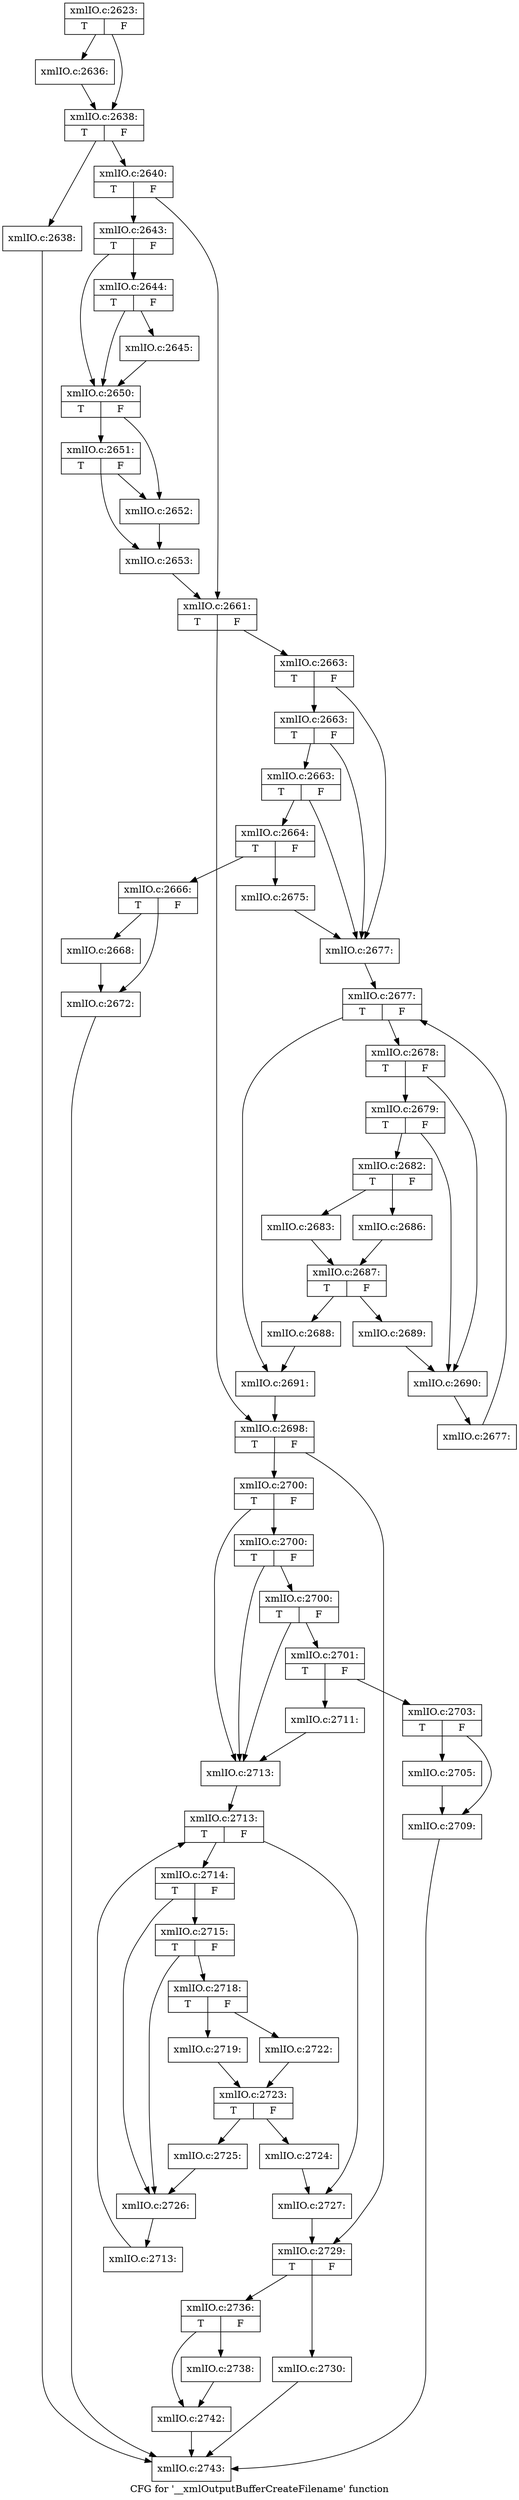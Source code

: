 digraph "CFG for '__xmlOutputBufferCreateFilename' function" {
	label="CFG for '__xmlOutputBufferCreateFilename' function";

	Node0x55ed3476c170 [shape=record,label="{xmlIO.c:2623:|{<s0>T|<s1>F}}"];
	Node0x55ed3476c170 -> Node0x55ed347749c0;
	Node0x55ed3476c170 -> Node0x55ed34774a10;
	Node0x55ed347749c0 [shape=record,label="{xmlIO.c:2636:}"];
	Node0x55ed347749c0 -> Node0x55ed34774a10;
	Node0x55ed34774a10 [shape=record,label="{xmlIO.c:2638:|{<s0>T|<s1>F}}"];
	Node0x55ed34774a10 -> Node0x55ed34774e30;
	Node0x55ed34774a10 -> Node0x55ed34774e80;
	Node0x55ed34774e30 [shape=record,label="{xmlIO.c:2638:}"];
	Node0x55ed34774e30 -> Node0x55ed34779eb0;
	Node0x55ed34774e80 [shape=record,label="{xmlIO.c:2640:|{<s0>T|<s1>F}}"];
	Node0x55ed34774e80 -> Node0x55ed34775d60;
	Node0x55ed34774e80 -> Node0x55ed34775db0;
	Node0x55ed34775d60 [shape=record,label="{xmlIO.c:2643:|{<s0>T|<s1>F}}"];
	Node0x55ed34775d60 -> Node0x55ed347761e0;
	Node0x55ed34775d60 -> Node0x55ed34776190;
	Node0x55ed347761e0 [shape=record,label="{xmlIO.c:2644:|{<s0>T|<s1>F}}"];
	Node0x55ed347761e0 -> Node0x55ed34776190;
	Node0x55ed347761e0 -> Node0x55ed34776140;
	Node0x55ed34776140 [shape=record,label="{xmlIO.c:2645:}"];
	Node0x55ed34776140 -> Node0x55ed34776190;
	Node0x55ed34776190 [shape=record,label="{xmlIO.c:2650:|{<s0>T|<s1>F}}"];
	Node0x55ed34776190 -> Node0x55ed34776d20;
	Node0x55ed34776190 -> Node0x55ed34776dc0;
	Node0x55ed34776dc0 [shape=record,label="{xmlIO.c:2651:|{<s0>T|<s1>F}}"];
	Node0x55ed34776dc0 -> Node0x55ed34776d20;
	Node0x55ed34776dc0 -> Node0x55ed34776d70;
	Node0x55ed34776d20 [shape=record,label="{xmlIO.c:2652:}"];
	Node0x55ed34776d20 -> Node0x55ed34776d70;
	Node0x55ed34776d70 [shape=record,label="{xmlIO.c:2653:}"];
	Node0x55ed34776d70 -> Node0x55ed34775db0;
	Node0x55ed34775db0 [shape=record,label="{xmlIO.c:2661:|{<s0>T|<s1>F}}"];
	Node0x55ed34775db0 -> Node0x55ed34778c80;
	Node0x55ed34775db0 -> Node0x55ed34778cd0;
	Node0x55ed34778c80 [shape=record,label="{xmlIO.c:2663:|{<s0>T|<s1>F}}"];
	Node0x55ed34778c80 -> Node0x55ed34779130;
	Node0x55ed34778c80 -> Node0x55ed34779060;
	Node0x55ed34779130 [shape=record,label="{xmlIO.c:2663:|{<s0>T|<s1>F}}"];
	Node0x55ed34779130 -> Node0x55ed347790b0;
	Node0x55ed34779130 -> Node0x55ed34779060;
	Node0x55ed347790b0 [shape=record,label="{xmlIO.c:2663:|{<s0>T|<s1>F}}"];
	Node0x55ed347790b0 -> Node0x55ed34779010;
	Node0x55ed347790b0 -> Node0x55ed34779060;
	Node0x55ed34779010 [shape=record,label="{xmlIO.c:2664:|{<s0>T|<s1>F}}"];
	Node0x55ed34779010 -> Node0x55ed3477b2a0;
	Node0x55ed34779010 -> Node0x55ed3477b2f0;
	Node0x55ed3477b2a0 [shape=record,label="{xmlIO.c:2666:|{<s0>T|<s1>F}}"];
	Node0x55ed3477b2a0 -> Node0x55ed3477b7c0;
	Node0x55ed3477b2a0 -> Node0x55ed3477b810;
	Node0x55ed3477b7c0 [shape=record,label="{xmlIO.c:2668:}"];
	Node0x55ed3477b7c0 -> Node0x55ed3477b810;
	Node0x55ed3477b810 [shape=record,label="{xmlIO.c:2672:}"];
	Node0x55ed3477b810 -> Node0x55ed34779eb0;
	Node0x55ed3477b2f0 [shape=record,label="{xmlIO.c:2675:}"];
	Node0x55ed3477b2f0 -> Node0x55ed34779060;
	Node0x55ed34779060 [shape=record,label="{xmlIO.c:2677:}"];
	Node0x55ed34779060 -> Node0x55ed3477ca60;
	Node0x55ed3477ca60 [shape=record,label="{xmlIO.c:2677:|{<s0>T|<s1>F}}"];
	Node0x55ed3477ca60 -> Node0x55ed3477cd40;
	Node0x55ed3477ca60 -> Node0x55ed3477c7c0;
	Node0x55ed3477cd40 [shape=record,label="{xmlIO.c:2678:|{<s0>T|<s1>F}}"];
	Node0x55ed3477cd40 -> Node0x55ed3477d120;
	Node0x55ed3477cd40 -> Node0x55ed3477d0d0;
	Node0x55ed3477d120 [shape=record,label="{xmlIO.c:2679:|{<s0>T|<s1>F}}"];
	Node0x55ed3477d120 -> Node0x55ed3477d080;
	Node0x55ed3477d120 -> Node0x55ed3477d0d0;
	Node0x55ed3477d080 [shape=record,label="{xmlIO.c:2682:|{<s0>T|<s1>F}}"];
	Node0x55ed3477d080 -> Node0x55ed3477db70;
	Node0x55ed3477d080 -> Node0x55ed3477dc10;
	Node0x55ed3477db70 [shape=record,label="{xmlIO.c:2683:}"];
	Node0x55ed3477db70 -> Node0x55ed3477dbc0;
	Node0x55ed3477dc10 [shape=record,label="{xmlIO.c:2686:}"];
	Node0x55ed3477dc10 -> Node0x55ed3477dbc0;
	Node0x55ed3477dbc0 [shape=record,label="{xmlIO.c:2687:|{<s0>T|<s1>F}}"];
	Node0x55ed3477dbc0 -> Node0x55ed347757f0;
	Node0x55ed3477dbc0 -> Node0x55ed34775550;
	Node0x55ed347757f0 [shape=record,label="{xmlIO.c:2688:}"];
	Node0x55ed347757f0 -> Node0x55ed3477c7c0;
	Node0x55ed34775550 [shape=record,label="{xmlIO.c:2689:}"];
	Node0x55ed34775550 -> Node0x55ed3477d0d0;
	Node0x55ed3477d0d0 [shape=record,label="{xmlIO.c:2690:}"];
	Node0x55ed3477d0d0 -> Node0x55ed3477ccb0;
	Node0x55ed3477ccb0 [shape=record,label="{xmlIO.c:2677:}"];
	Node0x55ed3477ccb0 -> Node0x55ed3477ca60;
	Node0x55ed3477c7c0 [shape=record,label="{xmlIO.c:2691:}"];
	Node0x55ed3477c7c0 -> Node0x55ed34778cd0;
	Node0x55ed34778cd0 [shape=record,label="{xmlIO.c:2698:|{<s0>T|<s1>F}}"];
	Node0x55ed34778cd0 -> Node0x55ed3477f9f0;
	Node0x55ed34778cd0 -> Node0x55ed3477fa40;
	Node0x55ed3477f9f0 [shape=record,label="{xmlIO.c:2700:|{<s0>T|<s1>F}}"];
	Node0x55ed3477f9f0 -> Node0x55ed3477ff20;
	Node0x55ed3477f9f0 -> Node0x55ed3477fe50;
	Node0x55ed3477ff20 [shape=record,label="{xmlIO.c:2700:|{<s0>T|<s1>F}}"];
	Node0x55ed3477ff20 -> Node0x55ed3477fea0;
	Node0x55ed3477ff20 -> Node0x55ed3477fe50;
	Node0x55ed3477fea0 [shape=record,label="{xmlIO.c:2700:|{<s0>T|<s1>F}}"];
	Node0x55ed3477fea0 -> Node0x55ed3477fe00;
	Node0x55ed3477fea0 -> Node0x55ed3477fe50;
	Node0x55ed3477fe00 [shape=record,label="{xmlIO.c:2701:|{<s0>T|<s1>F}}"];
	Node0x55ed3477fe00 -> Node0x55ed34780920;
	Node0x55ed3477fe00 -> Node0x55ed34780970;
	Node0x55ed34780920 [shape=record,label="{xmlIO.c:2703:|{<s0>T|<s1>F}}"];
	Node0x55ed34780920 -> Node0x55ed34780f00;
	Node0x55ed34780920 -> Node0x55ed34780f50;
	Node0x55ed34780f00 [shape=record,label="{xmlIO.c:2705:}"];
	Node0x55ed34780f00 -> Node0x55ed34780f50;
	Node0x55ed34780f50 [shape=record,label="{xmlIO.c:2709:}"];
	Node0x55ed34780f50 -> Node0x55ed34779eb0;
	Node0x55ed34780970 [shape=record,label="{xmlIO.c:2711:}"];
	Node0x55ed34780970 -> Node0x55ed3477fe50;
	Node0x55ed3477fe50 [shape=record,label="{xmlIO.c:2713:}"];
	Node0x55ed3477fe50 -> Node0x55ed347820b0;
	Node0x55ed347820b0 [shape=record,label="{xmlIO.c:2713:|{<s0>T|<s1>F}}"];
	Node0x55ed347820b0 -> Node0x55ed34782390;
	Node0x55ed347820b0 -> Node0x55ed34781dd0;
	Node0x55ed34782390 [shape=record,label="{xmlIO.c:2714:|{<s0>T|<s1>F}}"];
	Node0x55ed34782390 -> Node0x55ed34782770;
	Node0x55ed34782390 -> Node0x55ed34782720;
	Node0x55ed34782770 [shape=record,label="{xmlIO.c:2715:|{<s0>T|<s1>F}}"];
	Node0x55ed34782770 -> Node0x55ed347826d0;
	Node0x55ed34782770 -> Node0x55ed34782720;
	Node0x55ed347826d0 [shape=record,label="{xmlIO.c:2718:|{<s0>T|<s1>F}}"];
	Node0x55ed347826d0 -> Node0x55ed34783260;
	Node0x55ed347826d0 -> Node0x55ed34783300;
	Node0x55ed34783260 [shape=record,label="{xmlIO.c:2719:}"];
	Node0x55ed34783260 -> Node0x55ed347832b0;
	Node0x55ed34783300 [shape=record,label="{xmlIO.c:2722:}"];
	Node0x55ed34783300 -> Node0x55ed347832b0;
	Node0x55ed347832b0 [shape=record,label="{xmlIO.c:2723:|{<s0>T|<s1>F}}"];
	Node0x55ed347832b0 -> Node0x55ed347840a0;
	Node0x55ed347832b0 -> Node0x55ed347840f0;
	Node0x55ed347840a0 [shape=record,label="{xmlIO.c:2724:}"];
	Node0x55ed347840a0 -> Node0x55ed34781dd0;
	Node0x55ed347840f0 [shape=record,label="{xmlIO.c:2725:}"];
	Node0x55ed347840f0 -> Node0x55ed34782720;
	Node0x55ed34782720 [shape=record,label="{xmlIO.c:2726:}"];
	Node0x55ed34782720 -> Node0x55ed34782300;
	Node0x55ed34782300 [shape=record,label="{xmlIO.c:2713:}"];
	Node0x55ed34782300 -> Node0x55ed347820b0;
	Node0x55ed34781dd0 [shape=record,label="{xmlIO.c:2727:}"];
	Node0x55ed34781dd0 -> Node0x55ed3477fa40;
	Node0x55ed3477fa40 [shape=record,label="{xmlIO.c:2729:|{<s0>T|<s1>F}}"];
	Node0x55ed3477fa40 -> Node0x55ed347849c0;
	Node0x55ed3477fa40 -> Node0x55ed34784a10;
	Node0x55ed347849c0 [shape=record,label="{xmlIO.c:2730:}"];
	Node0x55ed347849c0 -> Node0x55ed34779eb0;
	Node0x55ed34784a10 [shape=record,label="{xmlIO.c:2736:|{<s0>T|<s1>F}}"];
	Node0x55ed34784a10 -> Node0x55ed34785170;
	Node0x55ed34784a10 -> Node0x55ed347851c0;
	Node0x55ed34785170 [shape=record,label="{xmlIO.c:2738:}"];
	Node0x55ed34785170 -> Node0x55ed347851c0;
	Node0x55ed347851c0 [shape=record,label="{xmlIO.c:2742:}"];
	Node0x55ed347851c0 -> Node0x55ed34779eb0;
	Node0x55ed34779eb0 [shape=record,label="{xmlIO.c:2743:}"];
}
